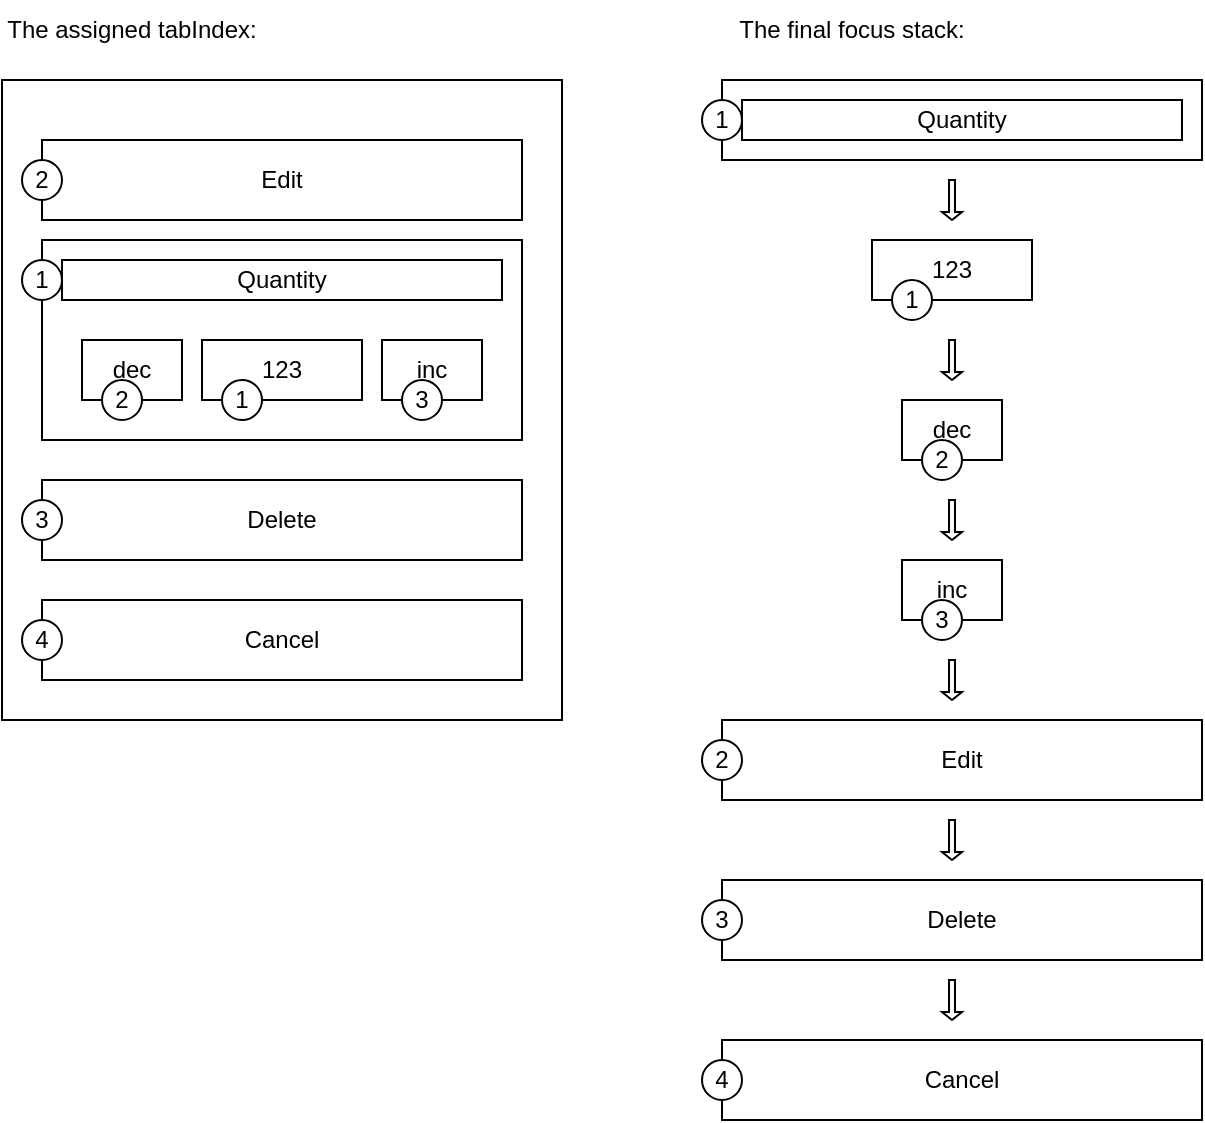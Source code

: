 <mxfile>
    <diagram id="_TZ215TxAo1dLzvLRqRO" name="Page-1">
        <mxGraphModel dx="1367" dy="779" grid="1" gridSize="10" guides="1" tooltips="1" connect="1" arrows="1" fold="1" page="1" pageScale="1" pageWidth="680" pageHeight="640" math="0" shadow="0">
            <root>
                <mxCell id="0"/>
                <mxCell id="1" parent="0"/>
                <mxCell id="17" value="" style="rounded=0;whiteSpace=wrap;html=1;" vertex="1" parent="1">
                    <mxGeometry x="40" y="80" width="280" height="320" as="geometry"/>
                </mxCell>
                <mxCell id="37" value="" style="group" vertex="1" connectable="0" parent="1">
                    <mxGeometry x="50" y="160" width="250" height="100" as="geometry"/>
                </mxCell>
                <mxCell id="3" value="" style="rounded=0;whiteSpace=wrap;html=1;" vertex="1" parent="37">
                    <mxGeometry x="10" width="240" height="100" as="geometry"/>
                </mxCell>
                <mxCell id="5" value="Quantity" style="rounded=0;whiteSpace=wrap;html=1;strokeColor=light-dark(#000000,transparent);" vertex="1" parent="37">
                    <mxGeometry x="20" y="10" width="220" height="20" as="geometry"/>
                </mxCell>
                <mxCell id="11" value="1" style="ellipse;whiteSpace=wrap;html=1;aspect=fixed;fillColor=light-dark(#FFFFFF,#336600);" vertex="1" parent="37">
                    <mxGeometry y="10" width="20" height="20" as="geometry"/>
                </mxCell>
                <mxCell id="20" value="The final focus stack:" style="text;html=1;align=center;verticalAlign=middle;whiteSpace=wrap;rounded=0;" vertex="1" parent="1">
                    <mxGeometry x="400" y="40" width="130" height="30" as="geometry"/>
                </mxCell>
                <mxCell id="29" value="" style="group" vertex="1" connectable="0" parent="1">
                    <mxGeometry x="50" y="110" width="250" height="40" as="geometry"/>
                </mxCell>
                <mxCell id="2" value="Edit" style="rounded=0;whiteSpace=wrap;html=1;" vertex="1" parent="29">
                    <mxGeometry x="10" width="240" height="40" as="geometry"/>
                </mxCell>
                <mxCell id="12" value="2" style="ellipse;whiteSpace=wrap;html=1;aspect=fixed;fillColor=light-dark(#FFFFFF,#336600);" vertex="1" parent="29">
                    <mxGeometry y="10" width="20" height="20" as="geometry"/>
                </mxCell>
                <mxCell id="38" value="" style="group" vertex="1" connectable="0" parent="1">
                    <mxGeometry x="80" y="210" width="50" height="40" as="geometry"/>
                </mxCell>
                <mxCell id="6" value="dec" style="rounded=0;whiteSpace=wrap;html=1;" vertex="1" parent="38">
                    <mxGeometry width="50" height="30" as="geometry"/>
                </mxCell>
                <mxCell id="15" value="2" style="ellipse;whiteSpace=wrap;html=1;aspect=fixed;fillColor=light-dark(#FFFFFF,#336600);" vertex="1" parent="38">
                    <mxGeometry x="10" y="20" width="20" height="20" as="geometry"/>
                </mxCell>
                <mxCell id="39" value="" style="group" vertex="1" connectable="0" parent="1">
                    <mxGeometry x="140" y="210" width="80" height="40" as="geometry"/>
                </mxCell>
                <mxCell id="7" value="123" style="rounded=0;whiteSpace=wrap;html=1;" vertex="1" parent="39">
                    <mxGeometry width="80" height="30" as="geometry"/>
                </mxCell>
                <mxCell id="14" value="1" style="ellipse;whiteSpace=wrap;html=1;aspect=fixed;fillColor=light-dark(#FFFFFF,#336600);" vertex="1" parent="39">
                    <mxGeometry x="10" y="20" width="20" height="20" as="geometry"/>
                </mxCell>
                <mxCell id="40" value="" style="group" vertex="1" connectable="0" parent="1">
                    <mxGeometry x="230" y="210" width="50" height="40" as="geometry"/>
                </mxCell>
                <mxCell id="8" value="inc" style="rounded=0;whiteSpace=wrap;html=1;" vertex="1" parent="40">
                    <mxGeometry width="50" height="30" as="geometry"/>
                </mxCell>
                <mxCell id="16" value="3" style="ellipse;whiteSpace=wrap;html=1;aspect=fixed;fillColor=light-dark(#FFFFFF,#336600);" vertex="1" parent="40">
                    <mxGeometry x="10" y="20" width="20" height="20" as="geometry"/>
                </mxCell>
                <mxCell id="41" value="" style="group" vertex="1" connectable="0" parent="1">
                    <mxGeometry x="50" y="280" width="250" height="40" as="geometry"/>
                </mxCell>
                <mxCell id="9" value="Delete" style="rounded=0;whiteSpace=wrap;html=1;" vertex="1" parent="41">
                    <mxGeometry x="10" width="240" height="40" as="geometry"/>
                </mxCell>
                <mxCell id="13" value="3" style="ellipse;whiteSpace=wrap;html=1;aspect=fixed;fillColor=light-dark(#FFFFFF,#336600);" vertex="1" parent="41">
                    <mxGeometry y="10" width="20" height="20" as="geometry"/>
                </mxCell>
                <mxCell id="42" value="" style="group" vertex="1" connectable="0" parent="1">
                    <mxGeometry x="50" y="340" width="250" height="40" as="geometry"/>
                </mxCell>
                <mxCell id="18" value="Cancel" style="rounded=0;whiteSpace=wrap;html=1;" vertex="1" parent="42">
                    <mxGeometry x="10" width="240" height="40" as="geometry"/>
                </mxCell>
                <mxCell id="19" value="4" style="ellipse;whiteSpace=wrap;html=1;aspect=fixed;fillColor=light-dark(#FFFFFF,#336600);" vertex="1" parent="42">
                    <mxGeometry y="10" width="20" height="20" as="geometry"/>
                </mxCell>
                <mxCell id="47" value="" style="group" vertex="1" connectable="0" parent="1">
                    <mxGeometry x="390" y="80" width="250" height="40" as="geometry"/>
                </mxCell>
                <mxCell id="44" value="" style="rounded=0;whiteSpace=wrap;html=1;" vertex="1" parent="47">
                    <mxGeometry x="10" width="240" height="40" as="geometry"/>
                </mxCell>
                <mxCell id="45" value="Quantity" style="rounded=0;whiteSpace=wrap;html=1;strokeColor=light-dark(#000000,transparent);" vertex="1" parent="47">
                    <mxGeometry x="20" y="10" width="220" height="20" as="geometry"/>
                </mxCell>
                <mxCell id="46" value="1" style="ellipse;whiteSpace=wrap;html=1;aspect=fixed;fillColor=light-dark(#FFFFFF,#336600);" vertex="1" parent="47">
                    <mxGeometry y="10" width="20" height="20" as="geometry"/>
                </mxCell>
                <mxCell id="51" value="" style="group" vertex="1" connectable="0" parent="1">
                    <mxGeometry x="475" y="160" width="80" height="40" as="geometry"/>
                </mxCell>
                <mxCell id="52" value="123" style="rounded=0;whiteSpace=wrap;html=1;" vertex="1" parent="51">
                    <mxGeometry width="80" height="30" as="geometry"/>
                </mxCell>
                <mxCell id="53" value="1" style="ellipse;whiteSpace=wrap;html=1;aspect=fixed;fillColor=light-dark(#FFFFFF,#336600);" vertex="1" parent="51">
                    <mxGeometry x="10" y="20" width="20" height="20" as="geometry"/>
                </mxCell>
                <mxCell id="54" value="" style="group" vertex="1" connectable="0" parent="1">
                    <mxGeometry x="490" y="240" width="50" height="40" as="geometry"/>
                </mxCell>
                <mxCell id="55" value="dec" style="rounded=0;whiteSpace=wrap;html=1;" vertex="1" parent="54">
                    <mxGeometry width="50" height="30" as="geometry"/>
                </mxCell>
                <mxCell id="56" value="2" style="ellipse;whiteSpace=wrap;html=1;aspect=fixed;fillColor=light-dark(#FFFFFF,#336600);" vertex="1" parent="54">
                    <mxGeometry x="10" y="20" width="20" height="20" as="geometry"/>
                </mxCell>
                <mxCell id="57" value="" style="shape=singleArrow;direction=south;whiteSpace=wrap;html=1;strokeColor=light-dark(#000000,#FFFF00);" vertex="1" parent="1">
                    <mxGeometry x="510" y="130" width="10" height="20" as="geometry"/>
                </mxCell>
                <mxCell id="61" value="" style="shape=singleArrow;direction=south;whiteSpace=wrap;html=1;strokeColor=light-dark(#000000,#FFFF00);" vertex="1" parent="1">
                    <mxGeometry x="510" y="210" width="10" height="20" as="geometry"/>
                </mxCell>
                <mxCell id="62" value="" style="group" vertex="1" connectable="0" parent="1">
                    <mxGeometry x="490" y="320" width="50" height="40" as="geometry"/>
                </mxCell>
                <mxCell id="63" value="inc" style="rounded=0;whiteSpace=wrap;html=1;" vertex="1" parent="62">
                    <mxGeometry width="50" height="30" as="geometry"/>
                </mxCell>
                <mxCell id="64" value="3" style="ellipse;whiteSpace=wrap;html=1;aspect=fixed;fillColor=light-dark(#FFFFFF,#336600);" vertex="1" parent="62">
                    <mxGeometry x="10" y="20" width="20" height="20" as="geometry"/>
                </mxCell>
                <mxCell id="65" value="" style="shape=singleArrow;direction=south;whiteSpace=wrap;html=1;strokeColor=light-dark(#000000,#FFFF00);" vertex="1" parent="1">
                    <mxGeometry x="510" y="290" width="10" height="20" as="geometry"/>
                </mxCell>
                <mxCell id="66" value="" style="group" vertex="1" connectable="0" parent="1">
                    <mxGeometry x="390" y="400" width="250" height="40" as="geometry"/>
                </mxCell>
                <mxCell id="67" value="Edit" style="rounded=0;whiteSpace=wrap;html=1;" vertex="1" parent="66">
                    <mxGeometry x="10" width="240" height="40" as="geometry"/>
                </mxCell>
                <mxCell id="68" value="2" style="ellipse;whiteSpace=wrap;html=1;aspect=fixed;fillColor=light-dark(#FFFFFF,#336600);" vertex="1" parent="66">
                    <mxGeometry y="10" width="20" height="20" as="geometry"/>
                </mxCell>
                <mxCell id="69" value="" style="shape=singleArrow;direction=south;whiteSpace=wrap;html=1;strokeColor=light-dark(#000000,#FFFF00);" vertex="1" parent="1">
                    <mxGeometry x="510" y="370" width="10" height="20" as="geometry"/>
                </mxCell>
                <mxCell id="70" value="" style="group" vertex="1" connectable="0" parent="1">
                    <mxGeometry x="390" y="480" width="250" height="40" as="geometry"/>
                </mxCell>
                <mxCell id="71" value="Delete" style="rounded=0;whiteSpace=wrap;html=1;" vertex="1" parent="70">
                    <mxGeometry x="10" width="240" height="40" as="geometry"/>
                </mxCell>
                <mxCell id="72" value="3" style="ellipse;whiteSpace=wrap;html=1;aspect=fixed;fillColor=light-dark(#FFFFFF,#336600);" vertex="1" parent="70">
                    <mxGeometry y="10" width="20" height="20" as="geometry"/>
                </mxCell>
                <mxCell id="73" value="" style="shape=singleArrow;direction=south;whiteSpace=wrap;html=1;strokeColor=light-dark(#000000,#FFFF00);" vertex="1" parent="1">
                    <mxGeometry x="510" y="450" width="10" height="20" as="geometry"/>
                </mxCell>
                <mxCell id="74" value="" style="group" vertex="1" connectable="0" parent="1">
                    <mxGeometry x="390" y="560" width="250" height="40" as="geometry"/>
                </mxCell>
                <mxCell id="75" value="Cancel" style="rounded=0;whiteSpace=wrap;html=1;" vertex="1" parent="74">
                    <mxGeometry x="10" width="240" height="40" as="geometry"/>
                </mxCell>
                <mxCell id="76" value="4" style="ellipse;whiteSpace=wrap;html=1;aspect=fixed;fillColor=light-dark(#FFFFFF,#336600);" vertex="1" parent="74">
                    <mxGeometry y="10" width="20" height="20" as="geometry"/>
                </mxCell>
                <mxCell id="77" value="" style="shape=singleArrow;direction=south;whiteSpace=wrap;html=1;strokeColor=light-dark(#000000,#FFFF00);" vertex="1" parent="1">
                    <mxGeometry x="510" y="530" width="10" height="20" as="geometry"/>
                </mxCell>
                <mxCell id="80" value="The assigned tabIndex:" style="text;html=1;align=center;verticalAlign=middle;whiteSpace=wrap;rounded=0;" vertex="1" parent="1">
                    <mxGeometry x="40" y="40" width="130" height="30" as="geometry"/>
                </mxCell>
            </root>
        </mxGraphModel>
    </diagram>
</mxfile>